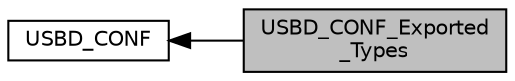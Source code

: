 digraph "USBD_CONF_Exported_Types"
{
  edge [fontname="Helvetica",fontsize="10",labelfontname="Helvetica",labelfontsize="10"];
  node [fontname="Helvetica",fontsize="10",shape=record];
  rankdir=LR;
  Node1 [label="USBD_CONF",height=0.2,width=0.4,color="black", fillcolor="white", style="filled",URL="$group___u_s_b_d___c_o_n_f.html",tooltip="usb otg low level driver configuration file "];
  Node0 [label="USBD_CONF_Exported\l_Types",height=0.2,width=0.4,color="black", fillcolor="grey75", style="filled", fontcolor="black"];
  Node1->Node0 [shape=plaintext, dir="back", style="solid"];
}
